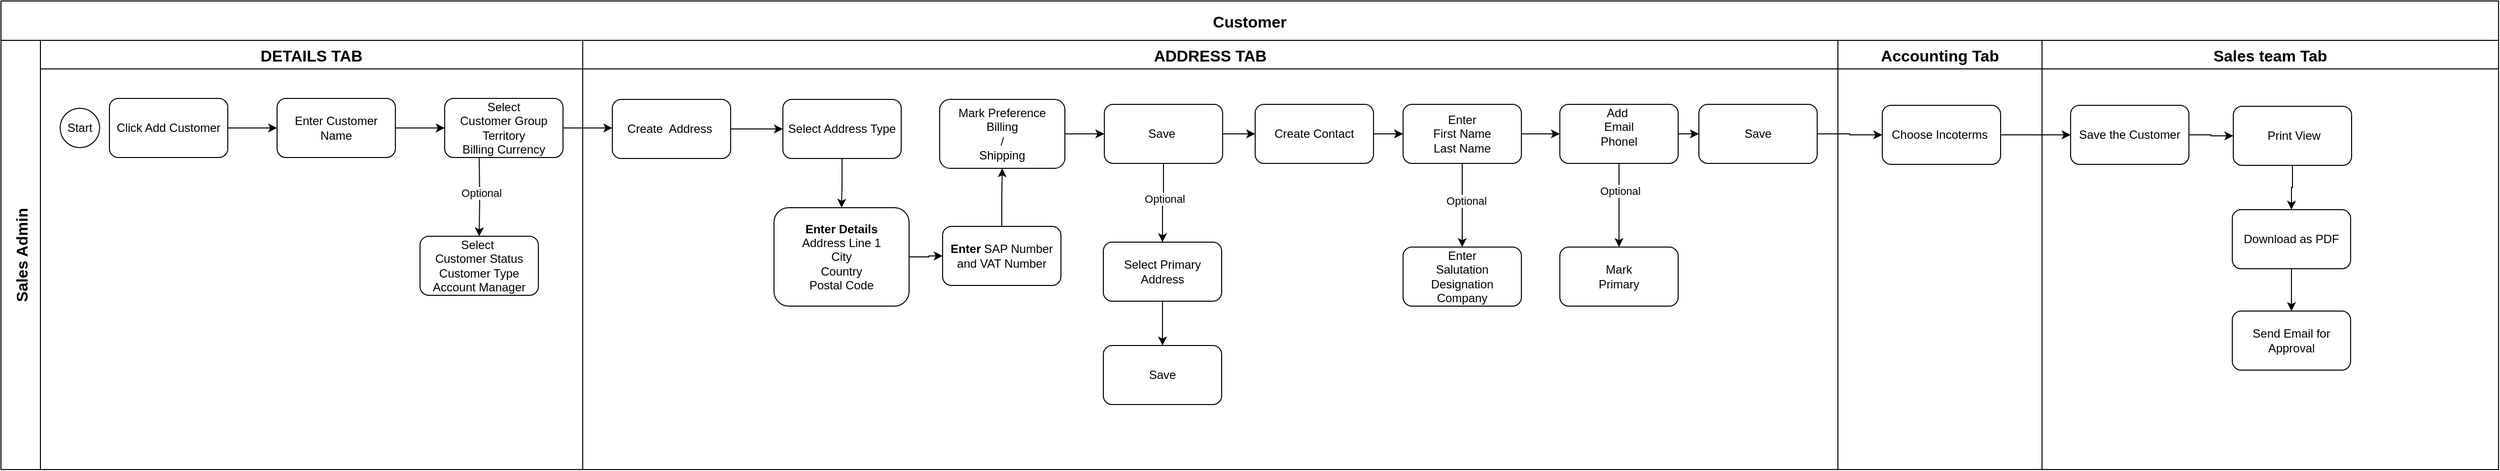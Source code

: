 <mxfile version="28.0.6">
  <diagram name="Page-1" id="DC7YIubZ44iMNXCuPgpX">
    <mxGraphModel dx="1204" dy="611" grid="1" gridSize="10" guides="1" tooltips="1" connect="1" arrows="1" fold="1" page="1" pageScale="1" pageWidth="1400" pageHeight="850" math="0" shadow="0">
      <root>
        <mxCell id="0" />
        <mxCell id="1" parent="0" />
        <mxCell id="7h-a7AoHDaQ5-l8UsL0Z-1" value="Customer" style="shape=table;childLayout=tableLayout;startSize=40;collapsible=0;recursiveResize=0;expand=0;fontSize=16;fontStyle=1;points=[[0,0,0,0,0],[0,0.25,0,0,0],[0,0.5,0,0,0],[0,0.75,0,0,0],[0,1,0,0,0],[0.25,0,0,0,0],[0.25,1,0,0,0],[0.5,0,0,0,0],[0.5,1,0,0,0],[0.75,0,0,0,0],[0.75,1,0,0,0],[1,0,0,0,0],[1,0.25,0,0,0],[1,0.5,0,0,0],[1,0.75,0,0,0],[1,1,0,0,0]];" parent="1" vertex="1">
          <mxGeometry x="438" y="290" width="2533" height="476" as="geometry" />
        </mxCell>
        <mxCell id="7h-a7AoHDaQ5-l8UsL0Z-2" value="Sales Admin" style="shape=tableRow;horizontal=0;swimlaneHead=0;swimlaneBody=0;top=0;left=0;strokeColor=inherit;bottom=0;right=0;dropTarget=0;fontStyle=1;fillColor=none;points=[[0,0.5],[1,0.5]];portConstraint=eastwest;startSize=40;collapsible=0;recursiveResize=0;expand=0;fontSize=16;" parent="7h-a7AoHDaQ5-l8UsL0Z-1" vertex="1">
          <mxGeometry y="40" width="2533" height="436" as="geometry" />
        </mxCell>
        <mxCell id="7h-a7AoHDaQ5-l8UsL0Z-3" value="DETAILS TAB" style="swimlane;swimlaneHead=0;swimlaneBody=0;fontStyle=1;strokeColor=inherit;connectable=0;fillColor=none;startSize=29;collapsible=0;recursiveResize=0;expand=0;fontSize=16;" parent="7h-a7AoHDaQ5-l8UsL0Z-2" vertex="1">
          <mxGeometry x="40" width="550" height="436" as="geometry">
            <mxRectangle width="550" height="436" as="alternateBounds" />
          </mxGeometry>
        </mxCell>
        <mxCell id="7h-a7AoHDaQ5-l8UsL0Z-67" value="Select&lt;div&gt;Customer Group&lt;/div&gt;&lt;div&gt;Territory&lt;/div&gt;&lt;div&gt;Billing Currency&lt;/div&gt;" style="rounded=1;whiteSpace=wrap;html=1;" parent="7h-a7AoHDaQ5-l8UsL0Z-3" vertex="1">
          <mxGeometry x="410" y="59" width="120" height="60" as="geometry" />
        </mxCell>
        <mxCell id="7h-a7AoHDaQ5-l8UsL0Z-26" value="Enter Customer Name" style="rounded=1;whiteSpace=wrap;html=1;" parent="7h-a7AoHDaQ5-l8UsL0Z-3" vertex="1">
          <mxGeometry x="240" y="59" width="120" height="60" as="geometry" />
        </mxCell>
        <mxCell id="7h-a7AoHDaQ5-l8UsL0Z-68" style="edgeStyle=orthogonalEdgeStyle;rounded=0;orthogonalLoop=1;jettySize=auto;html=1;exitX=1;exitY=0.5;exitDx=0;exitDy=0;entryX=0;entryY=0.5;entryDx=0;entryDy=0;" parent="7h-a7AoHDaQ5-l8UsL0Z-3" source="7h-a7AoHDaQ5-l8UsL0Z-26" target="7h-a7AoHDaQ5-l8UsL0Z-67" edge="1">
          <mxGeometry relative="1" as="geometry" />
        </mxCell>
        <mxCell id="7h-a7AoHDaQ5-l8UsL0Z-22" value="Start" style="ellipse;whiteSpace=wrap;html=1;aspect=fixed;" parent="7h-a7AoHDaQ5-l8UsL0Z-3" vertex="1">
          <mxGeometry x="20" y="69" width="40" height="40" as="geometry" />
        </mxCell>
        <mxCell id="7h-a7AoHDaQ5-l8UsL0Z-24" value="Click Add Customer" style="rounded=1;whiteSpace=wrap;html=1;" parent="7h-a7AoHDaQ5-l8UsL0Z-3" vertex="1">
          <mxGeometry x="70" y="59" width="120" height="60" as="geometry" />
        </mxCell>
        <mxCell id="7h-a7AoHDaQ5-l8UsL0Z-23" value="" style="edgeStyle=orthogonalEdgeStyle;rounded=0;orthogonalLoop=1;jettySize=auto;html=1;" parent="7h-a7AoHDaQ5-l8UsL0Z-3" source="7h-a7AoHDaQ5-l8UsL0Z-24" target="7h-a7AoHDaQ5-l8UsL0Z-26" edge="1">
          <mxGeometry relative="1" as="geometry" />
        </mxCell>
        <mxCell id="wCeL4kLgUL-m2mjfKSue-114" value="" style="edgeStyle=orthogonalEdgeStyle;rounded=0;orthogonalLoop=1;jettySize=auto;html=1;" edge="1" parent="7h-a7AoHDaQ5-l8UsL0Z-3" target="wCeL4kLgUL-m2mjfKSue-116">
          <mxGeometry relative="1" as="geometry">
            <mxPoint x="445" y="119" as="sourcePoint" />
          </mxGeometry>
        </mxCell>
        <mxCell id="wCeL4kLgUL-m2mjfKSue-115" value="Optional" style="edgeLabel;html=1;align=center;verticalAlign=middle;resizable=0;points=[];" vertex="1" connectable="0" parent="wCeL4kLgUL-m2mjfKSue-114">
          <mxGeometry x="-0.119" y="1" relative="1" as="geometry">
            <mxPoint as="offset" />
          </mxGeometry>
        </mxCell>
        <mxCell id="wCeL4kLgUL-m2mjfKSue-116" value="Select&amp;nbsp;&lt;br&gt;Customer Status&lt;br&gt;Customer Type&lt;br&gt;Account Manager" style="rounded=1;whiteSpace=wrap;html=1;" vertex="1" parent="7h-a7AoHDaQ5-l8UsL0Z-3">
          <mxGeometry x="385" y="199" width="120" height="60" as="geometry" />
        </mxCell>
        <mxCell id="7h-a7AoHDaQ5-l8UsL0Z-4" value="ADDRESS TAB" style="swimlane;swimlaneHead=0;swimlaneBody=0;fontStyle=1;strokeColor=inherit;connectable=0;fillColor=none;startSize=29;collapsible=0;recursiveResize=0;expand=0;fontSize=16;" parent="7h-a7AoHDaQ5-l8UsL0Z-2" vertex="1">
          <mxGeometry x="590" width="1273" height="436" as="geometry">
            <mxRectangle width="1273" height="436" as="alternateBounds" />
          </mxGeometry>
        </mxCell>
        <mxCell id="wCeL4kLgUL-m2mjfKSue-87" style="edgeStyle=orthogonalEdgeStyle;rounded=0;orthogonalLoop=1;jettySize=auto;html=1;exitX=1;exitY=0.5;exitDx=0;exitDy=0;entryX=0;entryY=0.5;entryDx=0;entryDy=0;" edge="1" parent="7h-a7AoHDaQ5-l8UsL0Z-4" source="7h-a7AoHDaQ5-l8UsL0Z-77" target="wCeL4kLgUL-m2mjfKSue-1">
          <mxGeometry relative="1" as="geometry" />
        </mxCell>
        <mxCell id="7h-a7AoHDaQ5-l8UsL0Z-77" value="Create&amp;nbsp; Address&amp;nbsp;" style="rounded=1;whiteSpace=wrap;html=1;" parent="7h-a7AoHDaQ5-l8UsL0Z-4" vertex="1">
          <mxGeometry x="30" y="60" width="120" height="60" as="geometry" />
        </mxCell>
        <mxCell id="wCeL4kLgUL-m2mjfKSue-89" style="edgeStyle=orthogonalEdgeStyle;rounded=0;orthogonalLoop=1;jettySize=auto;html=1;exitX=0.5;exitY=1;exitDx=0;exitDy=0;" edge="1" parent="7h-a7AoHDaQ5-l8UsL0Z-4" source="wCeL4kLgUL-m2mjfKSue-1" target="wCeL4kLgUL-m2mjfKSue-88">
          <mxGeometry relative="1" as="geometry" />
        </mxCell>
        <mxCell id="wCeL4kLgUL-m2mjfKSue-1" value="Select Address Type" style="rounded=1;whiteSpace=wrap;html=1;" vertex="1" parent="7h-a7AoHDaQ5-l8UsL0Z-4">
          <mxGeometry x="203" y="60" width="120" height="60" as="geometry" />
        </mxCell>
        <mxCell id="wCeL4kLgUL-m2mjfKSue-96" value="" style="edgeStyle=orthogonalEdgeStyle;rounded=0;orthogonalLoop=1;jettySize=auto;html=1;" edge="1" parent="7h-a7AoHDaQ5-l8UsL0Z-4" source="wCeL4kLgUL-m2mjfKSue-31" target="wCeL4kLgUL-m2mjfKSue-95">
          <mxGeometry relative="1" as="geometry" />
        </mxCell>
        <mxCell id="wCeL4kLgUL-m2mjfKSue-97" value="Optional" style="edgeLabel;html=1;align=center;verticalAlign=middle;resizable=0;points=[];" vertex="1" connectable="0" parent="wCeL4kLgUL-m2mjfKSue-96">
          <mxGeometry x="-0.119" y="1" relative="1" as="geometry">
            <mxPoint as="offset" />
          </mxGeometry>
        </mxCell>
        <mxCell id="wCeL4kLgUL-m2mjfKSue-103" style="edgeStyle=orthogonalEdgeStyle;rounded=0;orthogonalLoop=1;jettySize=auto;html=1;exitX=1;exitY=0.5;exitDx=0;exitDy=0;entryX=0;entryY=0.5;entryDx=0;entryDy=0;" edge="1" parent="7h-a7AoHDaQ5-l8UsL0Z-4" source="wCeL4kLgUL-m2mjfKSue-31" target="wCeL4kLgUL-m2mjfKSue-7">
          <mxGeometry relative="1" as="geometry" />
        </mxCell>
        <mxCell id="wCeL4kLgUL-m2mjfKSue-31" value="Save&amp;nbsp;" style="rounded=1;whiteSpace=wrap;html=1;" vertex="1" parent="7h-a7AoHDaQ5-l8UsL0Z-4">
          <mxGeometry x="529" y="65" width="120" height="60" as="geometry" />
        </mxCell>
        <mxCell id="wCeL4kLgUL-m2mjfKSue-92" value="" style="edgeStyle=orthogonalEdgeStyle;rounded=0;orthogonalLoop=1;jettySize=auto;html=1;" edge="1" parent="7h-a7AoHDaQ5-l8UsL0Z-4" source="wCeL4kLgUL-m2mjfKSue-88" target="wCeL4kLgUL-m2mjfKSue-91">
          <mxGeometry relative="1" as="geometry" />
        </mxCell>
        <mxCell id="wCeL4kLgUL-m2mjfKSue-88" value="&lt;div&gt;&lt;b&gt;Enter Details&lt;/b&gt;&lt;/div&gt;&lt;div&gt;Address Line 1&lt;/div&gt;&lt;div&gt;City&lt;/div&gt;&lt;div&gt;Country&lt;/div&gt;&lt;div&gt;Postal Code&lt;/div&gt;" style="rounded=1;whiteSpace=wrap;html=1;" vertex="1" parent="7h-a7AoHDaQ5-l8UsL0Z-4">
          <mxGeometry x="194" y="170" width="137" height="100" as="geometry" />
        </mxCell>
        <mxCell id="wCeL4kLgUL-m2mjfKSue-94" value="" style="edgeStyle=orthogonalEdgeStyle;rounded=0;orthogonalLoop=1;jettySize=auto;html=1;" edge="1" parent="7h-a7AoHDaQ5-l8UsL0Z-4" source="wCeL4kLgUL-m2mjfKSue-91" target="wCeL4kLgUL-m2mjfKSue-93">
          <mxGeometry relative="1" as="geometry" />
        </mxCell>
        <mxCell id="wCeL4kLgUL-m2mjfKSue-91" value="&lt;div&gt;&lt;b&gt;Enter&lt;/b&gt; SAP Number and VAT Number&lt;/div&gt;" style="whiteSpace=wrap;html=1;rounded=1;" vertex="1" parent="7h-a7AoHDaQ5-l8UsL0Z-4">
          <mxGeometry x="365" y="189" width="120" height="60" as="geometry" />
        </mxCell>
        <mxCell id="wCeL4kLgUL-m2mjfKSue-98" style="edgeStyle=orthogonalEdgeStyle;rounded=0;orthogonalLoop=1;jettySize=auto;html=1;exitX=1;exitY=0.5;exitDx=0;exitDy=0;" edge="1" parent="7h-a7AoHDaQ5-l8UsL0Z-4" source="wCeL4kLgUL-m2mjfKSue-93" target="wCeL4kLgUL-m2mjfKSue-31">
          <mxGeometry relative="1" as="geometry" />
        </mxCell>
        <mxCell id="wCeL4kLgUL-m2mjfKSue-93" value="&lt;div&gt;Mark Preference&lt;/div&gt;&lt;div&gt;Billing&lt;/div&gt;&lt;div&gt;/&lt;/div&gt;&lt;div&gt;Shipping&lt;/div&gt;" style="whiteSpace=wrap;html=1;rounded=1;" vertex="1" parent="7h-a7AoHDaQ5-l8UsL0Z-4">
          <mxGeometry x="362" y="60" width="127" height="70" as="geometry" />
        </mxCell>
        <mxCell id="wCeL4kLgUL-m2mjfKSue-7" value="Create Contact" style="rounded=1;whiteSpace=wrap;html=1;" vertex="1" parent="7h-a7AoHDaQ5-l8UsL0Z-4">
          <mxGeometry x="682.0" y="65" width="120" height="60" as="geometry" />
        </mxCell>
        <mxCell id="wCeL4kLgUL-m2mjfKSue-105" style="edgeStyle=orthogonalEdgeStyle;rounded=0;orthogonalLoop=1;jettySize=auto;html=1;exitX=0.5;exitY=1;exitDx=0;exitDy=0;" edge="1" parent="7h-a7AoHDaQ5-l8UsL0Z-4" source="wCeL4kLgUL-m2mjfKSue-95" target="wCeL4kLgUL-m2mjfKSue-104">
          <mxGeometry relative="1" as="geometry" />
        </mxCell>
        <mxCell id="wCeL4kLgUL-m2mjfKSue-95" value="Select Primary Address" style="rounded=1;whiteSpace=wrap;html=1;" vertex="1" parent="7h-a7AoHDaQ5-l8UsL0Z-4">
          <mxGeometry x="528" y="205" width="120" height="60" as="geometry" />
        </mxCell>
        <mxCell id="wCeL4kLgUL-m2mjfKSue-101" value="" style="edgeStyle=orthogonalEdgeStyle;rounded=0;orthogonalLoop=1;jettySize=auto;html=1;" edge="1" parent="7h-a7AoHDaQ5-l8UsL0Z-4" source="wCeL4kLgUL-m2mjfKSue-9" target="wCeL4kLgUL-m2mjfKSue-100">
          <mxGeometry relative="1" as="geometry" />
        </mxCell>
        <mxCell id="wCeL4kLgUL-m2mjfKSue-102" value="Optional" style="edgeLabel;html=1;align=center;verticalAlign=middle;resizable=0;points=[];" vertex="1" connectable="0" parent="wCeL4kLgUL-m2mjfKSue-101">
          <mxGeometry x="-0.119" y="4" relative="1" as="geometry">
            <mxPoint as="offset" />
          </mxGeometry>
        </mxCell>
        <mxCell id="wCeL4kLgUL-m2mjfKSue-110" style="edgeStyle=orthogonalEdgeStyle;rounded=0;orthogonalLoop=1;jettySize=auto;html=1;exitX=1;exitY=0.5;exitDx=0;exitDy=0;entryX=0;entryY=0.5;entryDx=0;entryDy=0;" edge="1" parent="7h-a7AoHDaQ5-l8UsL0Z-4" source="wCeL4kLgUL-m2mjfKSue-9" target="wCeL4kLgUL-m2mjfKSue-106">
          <mxGeometry relative="1" as="geometry" />
        </mxCell>
        <mxCell id="wCeL4kLgUL-m2mjfKSue-9" value="&lt;div&gt;Enter&lt;/div&gt;&lt;div&gt;First Name&lt;/div&gt;&lt;div&gt;Last Name&lt;/div&gt;" style="rounded=1;whiteSpace=wrap;html=1;" vertex="1" parent="7h-a7AoHDaQ5-l8UsL0Z-4">
          <mxGeometry x="832.0" y="65" width="120" height="60" as="geometry" />
        </mxCell>
        <mxCell id="wCeL4kLgUL-m2mjfKSue-10" value="" style="edgeStyle=orthogonalEdgeStyle;rounded=0;orthogonalLoop=1;jettySize=auto;html=1;" edge="1" parent="7h-a7AoHDaQ5-l8UsL0Z-4" source="wCeL4kLgUL-m2mjfKSue-7" target="wCeL4kLgUL-m2mjfKSue-9">
          <mxGeometry relative="1" as="geometry" />
        </mxCell>
        <mxCell id="wCeL4kLgUL-m2mjfKSue-100" value="&lt;div&gt;Enter&lt;/div&gt;&lt;div&gt;Salutation&lt;/div&gt;&lt;div&gt;Designation&lt;/div&gt;&lt;div&gt;Company&lt;/div&gt;" style="rounded=1;whiteSpace=wrap;html=1;" vertex="1" parent="7h-a7AoHDaQ5-l8UsL0Z-4">
          <mxGeometry x="832.0" y="210" width="120" height="60" as="geometry" />
        </mxCell>
        <mxCell id="wCeL4kLgUL-m2mjfKSue-104" value="Save" style="rounded=1;whiteSpace=wrap;html=1;" vertex="1" parent="7h-a7AoHDaQ5-l8UsL0Z-4">
          <mxGeometry x="528" y="310" width="120" height="60" as="geometry" />
        </mxCell>
        <mxCell id="wCeL4kLgUL-m2mjfKSue-108" value="" style="edgeStyle=orthogonalEdgeStyle;rounded=0;orthogonalLoop=1;jettySize=auto;html=1;" edge="1" parent="7h-a7AoHDaQ5-l8UsL0Z-4" source="wCeL4kLgUL-m2mjfKSue-106" target="wCeL4kLgUL-m2mjfKSue-107">
          <mxGeometry relative="1" as="geometry" />
        </mxCell>
        <mxCell id="wCeL4kLgUL-m2mjfKSue-109" value="Optional" style="edgeLabel;html=1;align=center;verticalAlign=middle;resizable=0;points=[];" vertex="1" connectable="0" parent="wCeL4kLgUL-m2mjfKSue-108">
          <mxGeometry x="-0.338" y="1" relative="1" as="geometry">
            <mxPoint as="offset" />
          </mxGeometry>
        </mxCell>
        <mxCell id="wCeL4kLgUL-m2mjfKSue-112" value="" style="edgeStyle=orthogonalEdgeStyle;rounded=0;orthogonalLoop=1;jettySize=auto;html=1;" edge="1" parent="7h-a7AoHDaQ5-l8UsL0Z-4" source="wCeL4kLgUL-m2mjfKSue-106" target="wCeL4kLgUL-m2mjfKSue-111">
          <mxGeometry relative="1" as="geometry">
            <mxPoint x="1131" y="95.0" as="targetPoint" />
          </mxGeometry>
        </mxCell>
        <mxCell id="wCeL4kLgUL-m2mjfKSue-106" value="&lt;div&gt;Add&amp;nbsp;&lt;/div&gt;&lt;div&gt;Email&lt;/div&gt;&lt;div&gt;Phonel&lt;/div&gt;&lt;div&gt;&lt;br&gt;&lt;/div&gt;" style="rounded=1;whiteSpace=wrap;html=1;" vertex="1" parent="7h-a7AoHDaQ5-l8UsL0Z-4">
          <mxGeometry x="991" y="65" width="120" height="60" as="geometry" />
        </mxCell>
        <mxCell id="wCeL4kLgUL-m2mjfKSue-107" value="&lt;div&gt;Mark&lt;/div&gt;&lt;div&gt;Primary&lt;/div&gt;" style="rounded=1;whiteSpace=wrap;html=1;" vertex="1" parent="7h-a7AoHDaQ5-l8UsL0Z-4">
          <mxGeometry x="991" y="210" width="120" height="60" as="geometry" />
        </mxCell>
        <mxCell id="wCeL4kLgUL-m2mjfKSue-111" value="Save" style="rounded=1;whiteSpace=wrap;html=1;" vertex="1" parent="7h-a7AoHDaQ5-l8UsL0Z-4">
          <mxGeometry x="1132" y="65" width="120" height="60" as="geometry" />
        </mxCell>
        <mxCell id="7h-a7AoHDaQ5-l8UsL0Z-5" value="Accounting Tab" style="swimlane;swimlaneHead=0;swimlaneBody=0;fontStyle=1;strokeColor=inherit;connectable=0;fillColor=none;startSize=29;collapsible=0;recursiveResize=0;expand=0;fontSize=16;" parent="7h-a7AoHDaQ5-l8UsL0Z-2" vertex="1">
          <mxGeometry x="1863" width="207" height="436" as="geometry">
            <mxRectangle width="207" height="436" as="alternateBounds" />
          </mxGeometry>
        </mxCell>
        <mxCell id="7h-a7AoHDaQ5-l8UsL0Z-6" value="Choose Incoterms&amp;nbsp;" style="rounded=1;whiteSpace=wrap;html=1;" parent="7h-a7AoHDaQ5-l8UsL0Z-5" vertex="1">
          <mxGeometry x="45" y="66" width="120" height="60" as="geometry" />
        </mxCell>
        <mxCell id="7h-a7AoHDaQ5-l8UsL0Z-7" value="Sales team Tab" style="swimlane;swimlaneHead=0;swimlaneBody=0;fontStyle=1;strokeColor=inherit;connectable=0;fillColor=none;startSize=29;collapsible=0;recursiveResize=0;expand=0;fontSize=16;" parent="7h-a7AoHDaQ5-l8UsL0Z-2" vertex="1">
          <mxGeometry x="2070" width="463" height="436" as="geometry">
            <mxRectangle width="463" height="436" as="alternateBounds" />
          </mxGeometry>
        </mxCell>
        <mxCell id="wCeL4kLgUL-m2mjfKSue-118" value="" style="edgeStyle=orthogonalEdgeStyle;rounded=0;orthogonalLoop=1;jettySize=auto;html=1;" edge="1" parent="7h-a7AoHDaQ5-l8UsL0Z-7" source="7h-a7AoHDaQ5-l8UsL0Z-10" target="wCeL4kLgUL-m2mjfKSue-117">
          <mxGeometry relative="1" as="geometry" />
        </mxCell>
        <mxCell id="7h-a7AoHDaQ5-l8UsL0Z-10" value="Save the Customer" style="rounded=1;whiteSpace=wrap;html=1;" parent="7h-a7AoHDaQ5-l8UsL0Z-7" vertex="1">
          <mxGeometry x="29" y="66" width="120" height="60" as="geometry" />
        </mxCell>
        <mxCell id="wCeL4kLgUL-m2mjfKSue-120" value="" style="edgeStyle=orthogonalEdgeStyle;rounded=0;orthogonalLoop=1;jettySize=auto;html=1;" edge="1" parent="7h-a7AoHDaQ5-l8UsL0Z-7" source="wCeL4kLgUL-m2mjfKSue-117" target="wCeL4kLgUL-m2mjfKSue-119">
          <mxGeometry relative="1" as="geometry" />
        </mxCell>
        <mxCell id="wCeL4kLgUL-m2mjfKSue-117" value="&amp;nbsp;Print View" style="rounded=1;whiteSpace=wrap;html=1;" vertex="1" parent="7h-a7AoHDaQ5-l8UsL0Z-7">
          <mxGeometry x="194" y="67" width="120" height="60" as="geometry" />
        </mxCell>
        <mxCell id="wCeL4kLgUL-m2mjfKSue-122" value="" style="edgeStyle=orthogonalEdgeStyle;rounded=0;orthogonalLoop=1;jettySize=auto;html=1;" edge="1" parent="7h-a7AoHDaQ5-l8UsL0Z-7" source="wCeL4kLgUL-m2mjfKSue-119" target="wCeL4kLgUL-m2mjfKSue-121">
          <mxGeometry relative="1" as="geometry" />
        </mxCell>
        <mxCell id="wCeL4kLgUL-m2mjfKSue-119" value="Download as PDF" style="rounded=1;whiteSpace=wrap;html=1;" vertex="1" parent="7h-a7AoHDaQ5-l8UsL0Z-7">
          <mxGeometry x="193" y="172" width="120" height="60" as="geometry" />
        </mxCell>
        <mxCell id="wCeL4kLgUL-m2mjfKSue-121" value="Send Email for Approval" style="rounded=1;whiteSpace=wrap;html=1;" vertex="1" parent="7h-a7AoHDaQ5-l8UsL0Z-7">
          <mxGeometry x="193" y="275" width="120" height="60" as="geometry" />
        </mxCell>
        <mxCell id="wCeL4kLgUL-m2mjfKSue-86" style="edgeStyle=orthogonalEdgeStyle;rounded=0;orthogonalLoop=1;jettySize=auto;html=1;exitX=1;exitY=0.5;exitDx=0;exitDy=0;" edge="1" parent="7h-a7AoHDaQ5-l8UsL0Z-2" source="7h-a7AoHDaQ5-l8UsL0Z-67">
          <mxGeometry relative="1" as="geometry">
            <mxPoint x="620" y="89" as="targetPoint" />
          </mxGeometry>
        </mxCell>
        <mxCell id="wCeL4kLgUL-m2mjfKSue-124" style="edgeStyle=orthogonalEdgeStyle;rounded=0;orthogonalLoop=1;jettySize=auto;html=1;exitX=1;exitY=0.5;exitDx=0;exitDy=0;entryX=0;entryY=0.5;entryDx=0;entryDy=0;" edge="1" parent="7h-a7AoHDaQ5-l8UsL0Z-2" source="wCeL4kLgUL-m2mjfKSue-111" target="7h-a7AoHDaQ5-l8UsL0Z-6">
          <mxGeometry relative="1" as="geometry" />
        </mxCell>
        <mxCell id="wCeL4kLgUL-m2mjfKSue-126" style="edgeStyle=orthogonalEdgeStyle;rounded=0;orthogonalLoop=1;jettySize=auto;html=1;exitX=1;exitY=0.5;exitDx=0;exitDy=0;entryX=0;entryY=0.5;entryDx=0;entryDy=0;" edge="1" parent="7h-a7AoHDaQ5-l8UsL0Z-2" source="7h-a7AoHDaQ5-l8UsL0Z-6" target="7h-a7AoHDaQ5-l8UsL0Z-10">
          <mxGeometry relative="1" as="geometry" />
        </mxCell>
      </root>
    </mxGraphModel>
  </diagram>
</mxfile>
